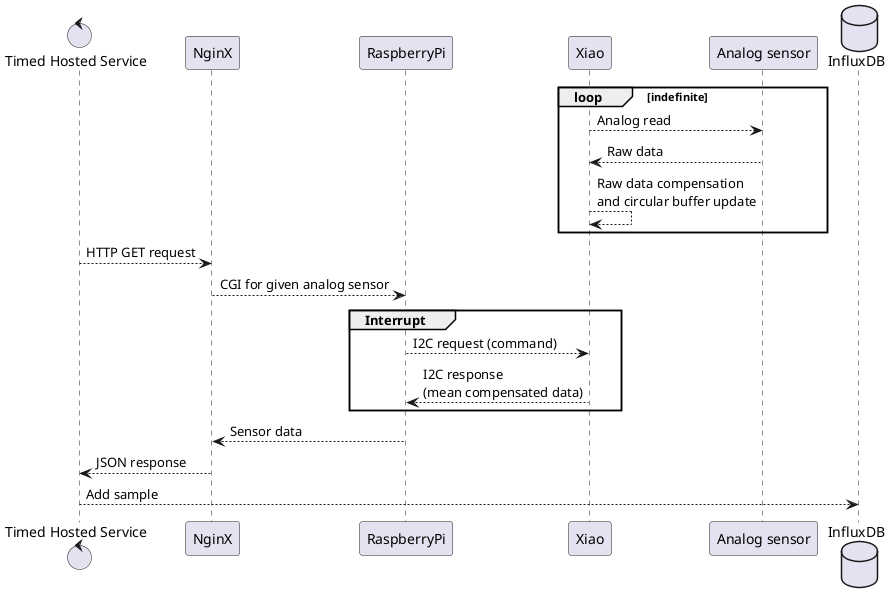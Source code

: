 @startuml TDSPollSeq

control     "Timed Hosted Service" as tmhs
participant NginX
participant RaspberryPi as rpi
participant Xiao
participant "Analog sensor" as ans
database    InfluxDB

loop indefinite
    Xiao --> ans  : Analog read
    ans  --> Xiao : Raw data
    Xiao --> Xiao : Raw data compensation\nand circular buffer update
end

tmhs  --> NginX : HTTP GET request
NginX --> rpi   : CGI for given analog sensor

group Interrupt
    rpi  --> Xiao : I2C request (command)
    Xiao --> rpi  : I2C response\n(mean compensated data)
end

rpi   --> NginX    : Sensor data
NginX --> tmhs     : JSON response
tmhs  --> InfluxDB : Add sample

@enduml
